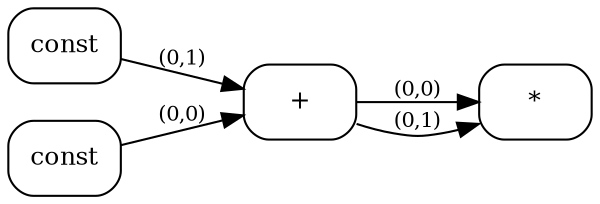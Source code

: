 digraph G {
  rankdir=LR;
  node [shape=box, style=rounded, fontsize=12];
  n0 [label="const"];
  n1 [label="const"];
  n2 [label="+"];
  n3 [label="*"];
  n1 -> n2 [label="(0,0)", fontsize=10];
  n0 -> n2 [label="(0,1)", fontsize=10];
  n2 -> n3 [label="(0,0)", fontsize=10];
  n2 -> n3 [label="(0,1)", fontsize=10];
}
